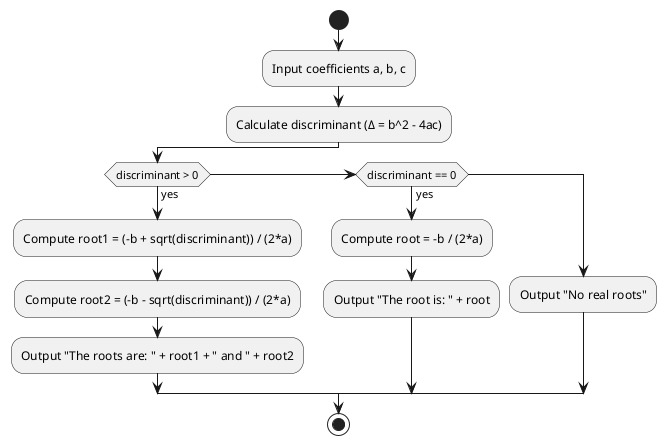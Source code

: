 @startuml
start
:Input coefficients a, b, c;
:Calculate discriminant (Δ = b^2 - 4ac);

if (discriminant > 0) then (yes)
  :Compute root1 = (-b + sqrt(discriminant)) / (2*a);
  :Compute root2 = (-b - sqrt(discriminant)) / (2*a);
  :Output "The roots are: " + root1 + " and " + root2;
elseif (discriminant == 0) then (yes)
  :Compute root = -b / (2*a);
  :Output "The root is: " + root;
else
  :Output "No real roots";
endif
stop
@enduml

